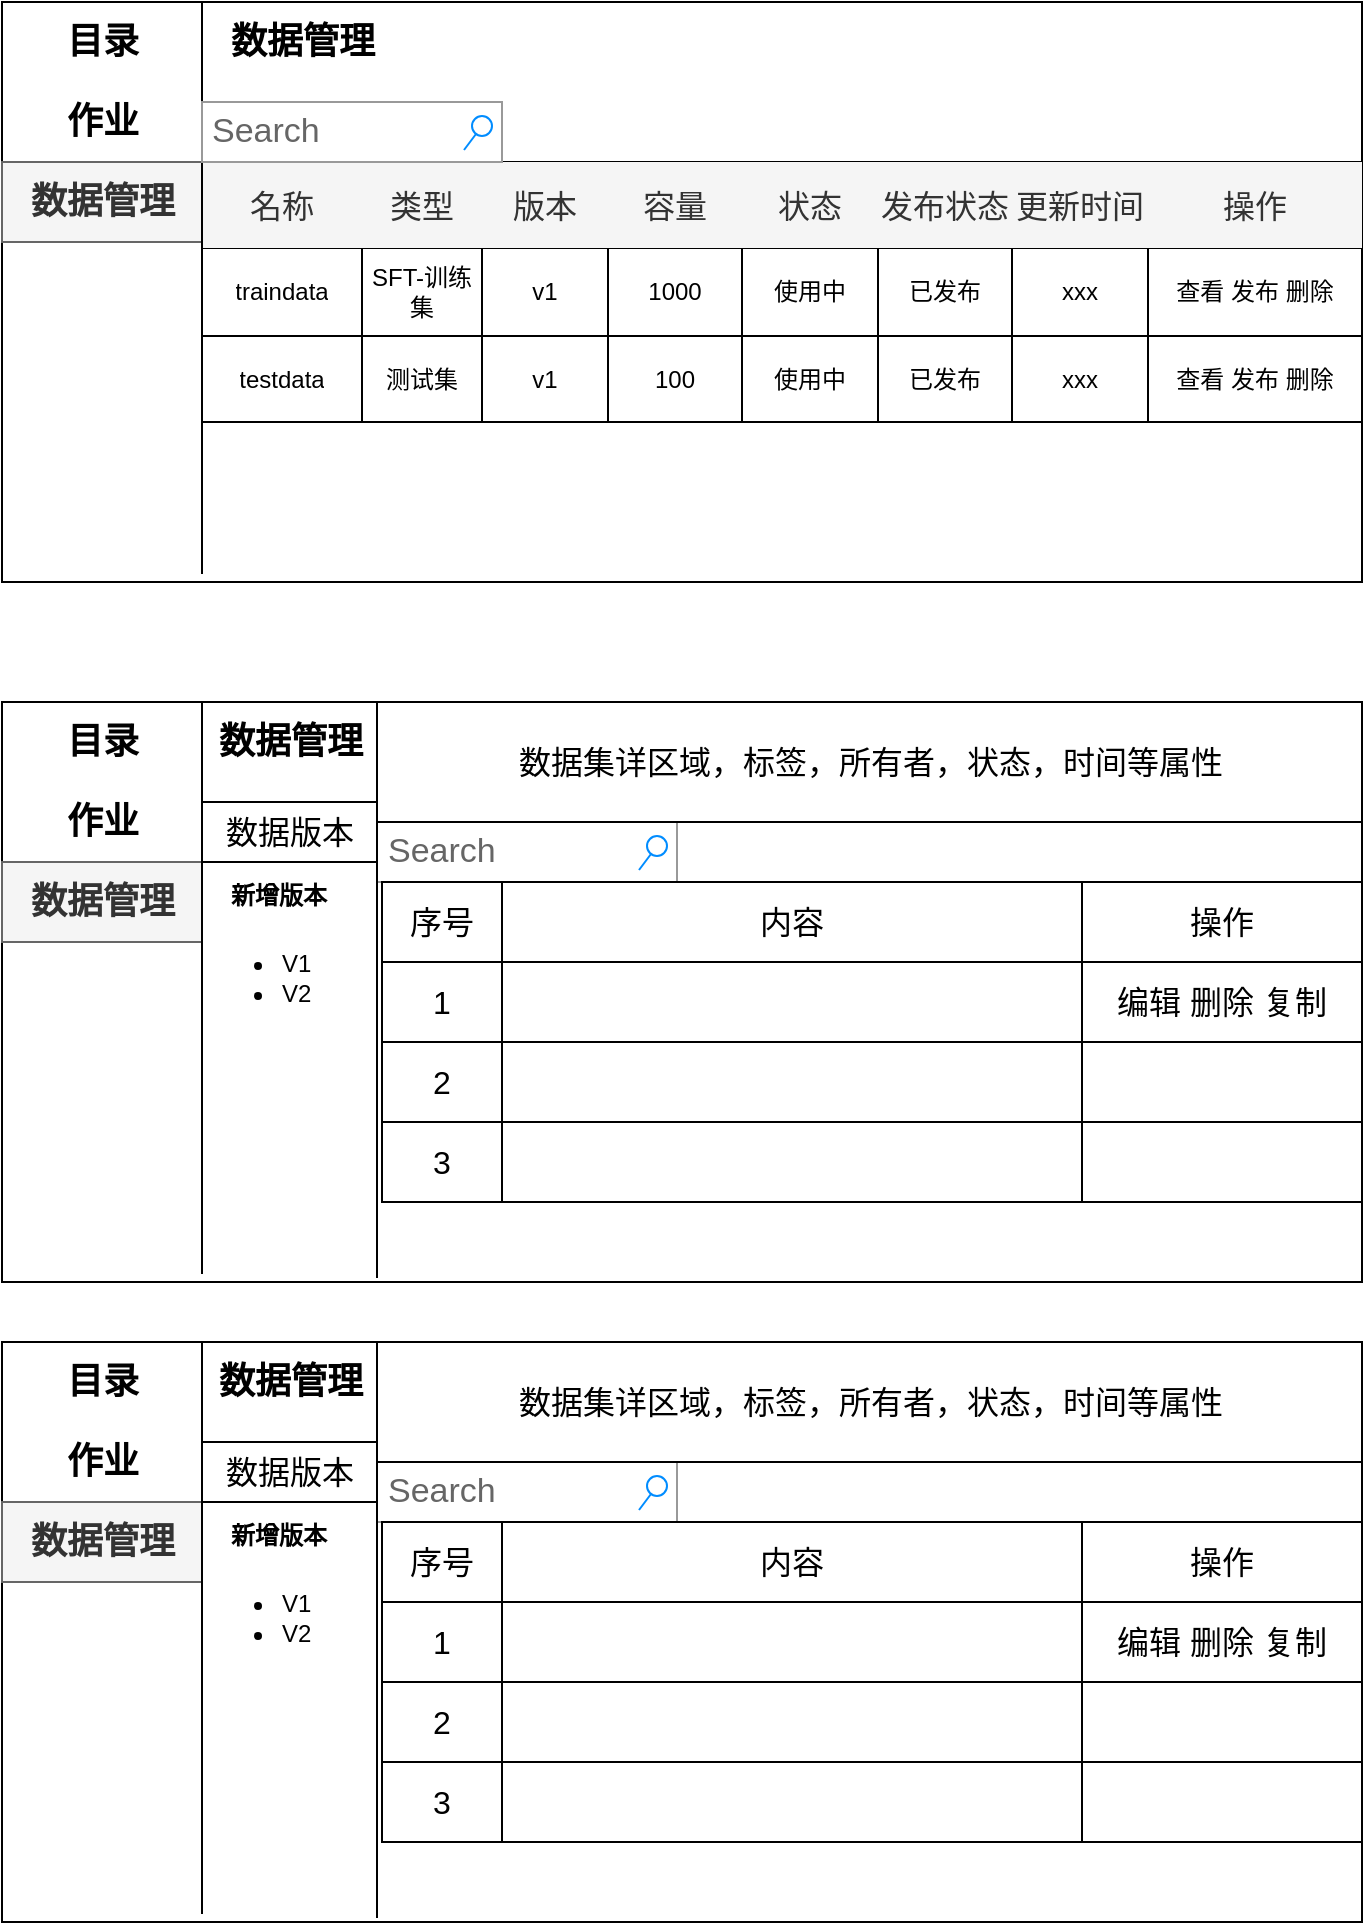 <mxfile version="27.0.3">
  <diagram name="第 1 页" id="DJ5Nq0a7YHzup-p4Gy-w">
    <mxGraphModel dx="1418" dy="760" grid="1" gridSize="10" guides="1" tooltips="1" connect="1" arrows="1" fold="1" page="1" pageScale="1" pageWidth="827" pageHeight="1169" math="0" shadow="0">
      <root>
        <mxCell id="0" />
        <mxCell id="1" parent="0" />
        <mxCell id="BzA5FCxmW6zp7bEwmdEX-1" value="" style="rounded=0;whiteSpace=wrap;html=1;" vertex="1" parent="1">
          <mxGeometry x="80" y="130" width="680" height="290" as="geometry" />
        </mxCell>
        <mxCell id="BzA5FCxmW6zp7bEwmdEX-7" value="目录" style="text;strokeColor=none;fillColor=none;html=1;fontSize=18;fontStyle=1;verticalAlign=middle;align=center;" vertex="1" parent="1">
          <mxGeometry x="80" y="130" width="100" height="40" as="geometry" />
        </mxCell>
        <mxCell id="BzA5FCxmW6zp7bEwmdEX-8" value="数据管理" style="text;strokeColor=#666666;fillColor=#f5f5f5;html=1;fontSize=18;fontStyle=1;verticalAlign=middle;align=center;fontColor=#333333;" vertex="1" parent="1">
          <mxGeometry x="80" y="210" width="100" height="40" as="geometry" />
        </mxCell>
        <mxCell id="BzA5FCxmW6zp7bEwmdEX-9" value="作业" style="text;strokeColor=none;fillColor=none;html=1;fontSize=18;fontStyle=1;verticalAlign=middle;align=center;" vertex="1" parent="1">
          <mxGeometry x="80" y="170" width="100" height="40" as="geometry" />
        </mxCell>
        <mxCell id="BzA5FCxmW6zp7bEwmdEX-13" value="" style="shape=table;startSize=0;container=1;collapsible=0;childLayout=tableLayout;fontSize=12;" vertex="1" parent="1">
          <mxGeometry x="180" y="210" width="580" height="130" as="geometry" />
        </mxCell>
        <mxCell id="BzA5FCxmW6zp7bEwmdEX-14" value="" style="shape=tableRow;horizontal=0;startSize=0;swimlaneHead=0;swimlaneBody=0;strokeColor=inherit;top=0;left=0;bottom=0;right=0;collapsible=0;dropTarget=0;fillColor=none;points=[[0,0.5],[1,0.5]];portConstraint=eastwest;fontSize=16;" vertex="1" parent="BzA5FCxmW6zp7bEwmdEX-13">
          <mxGeometry width="580" height="43" as="geometry" />
        </mxCell>
        <mxCell id="BzA5FCxmW6zp7bEwmdEX-15" value="名称" style="shape=partialRectangle;html=1;whiteSpace=wrap;connectable=0;strokeColor=#666666;overflow=hidden;fillColor=#f5f5f5;top=0;left=0;bottom=0;right=0;pointerEvents=1;fontSize=16;fontColor=#333333;" vertex="1" parent="BzA5FCxmW6zp7bEwmdEX-14">
          <mxGeometry width="80" height="43" as="geometry">
            <mxRectangle width="80" height="43" as="alternateBounds" />
          </mxGeometry>
        </mxCell>
        <mxCell id="BzA5FCxmW6zp7bEwmdEX-16" value="类型" style="shape=partialRectangle;html=1;whiteSpace=wrap;connectable=0;strokeColor=#666666;overflow=hidden;fillColor=#f5f5f5;top=0;left=0;bottom=0;right=0;pointerEvents=1;fontSize=16;fontColor=#333333;" vertex="1" parent="BzA5FCxmW6zp7bEwmdEX-14">
          <mxGeometry x="80" width="60" height="43" as="geometry">
            <mxRectangle width="60" height="43" as="alternateBounds" />
          </mxGeometry>
        </mxCell>
        <mxCell id="BzA5FCxmW6zp7bEwmdEX-17" value="版本" style="shape=partialRectangle;html=1;whiteSpace=wrap;connectable=0;strokeColor=#666666;overflow=hidden;fillColor=#f5f5f5;top=0;left=0;bottom=0;right=0;pointerEvents=1;fontSize=16;fontColor=#333333;" vertex="1" parent="BzA5FCxmW6zp7bEwmdEX-14">
          <mxGeometry x="140" width="63" height="43" as="geometry">
            <mxRectangle width="63" height="43" as="alternateBounds" />
          </mxGeometry>
        </mxCell>
        <mxCell id="BzA5FCxmW6zp7bEwmdEX-40" value="容量" style="shape=partialRectangle;html=1;whiteSpace=wrap;connectable=0;strokeColor=#666666;overflow=hidden;fillColor=#f5f5f5;top=0;left=0;bottom=0;right=0;pointerEvents=1;fontSize=16;fontColor=#333333;" vertex="1" parent="BzA5FCxmW6zp7bEwmdEX-14">
          <mxGeometry x="203" width="67" height="43" as="geometry">
            <mxRectangle width="67" height="43" as="alternateBounds" />
          </mxGeometry>
        </mxCell>
        <mxCell id="BzA5FCxmW6zp7bEwmdEX-37" value="状态" style="shape=partialRectangle;html=1;whiteSpace=wrap;connectable=0;overflow=hidden;top=0;left=0;bottom=0;right=0;pointerEvents=1;fontSize=16;fillColor=#f5f5f5;fontColor=#333333;strokeColor=#666666;" vertex="1" parent="BzA5FCxmW6zp7bEwmdEX-14">
          <mxGeometry x="270" width="68" height="43" as="geometry">
            <mxRectangle width="68" height="43" as="alternateBounds" />
          </mxGeometry>
        </mxCell>
        <mxCell id="BzA5FCxmW6zp7bEwmdEX-34" value="发布状态" style="shape=partialRectangle;html=1;whiteSpace=wrap;connectable=0;strokeColor=#666666;overflow=hidden;fillColor=#f5f5f5;top=0;left=0;bottom=0;right=0;pointerEvents=1;fontSize=16;fontColor=#333333;" vertex="1" parent="BzA5FCxmW6zp7bEwmdEX-14">
          <mxGeometry x="338" width="67" height="43" as="geometry">
            <mxRectangle width="67" height="43" as="alternateBounds" />
          </mxGeometry>
        </mxCell>
        <mxCell id="BzA5FCxmW6zp7bEwmdEX-31" value="更新时间" style="shape=partialRectangle;html=1;whiteSpace=wrap;connectable=0;strokeColor=#666666;overflow=hidden;fillColor=#f5f5f5;top=0;left=0;bottom=0;right=0;pointerEvents=1;fontSize=16;fontColor=#333333;" vertex="1" parent="BzA5FCxmW6zp7bEwmdEX-14">
          <mxGeometry x="405" width="68" height="43" as="geometry">
            <mxRectangle width="68" height="43" as="alternateBounds" />
          </mxGeometry>
        </mxCell>
        <mxCell id="BzA5FCxmW6zp7bEwmdEX-28" value="操作" style="shape=partialRectangle;html=1;whiteSpace=wrap;connectable=0;strokeColor=#666666;overflow=hidden;fillColor=#f5f5f5;top=0;left=0;bottom=0;right=0;pointerEvents=1;fontSize=16;fontColor=#333333;" vertex="1" parent="BzA5FCxmW6zp7bEwmdEX-14">
          <mxGeometry x="473" width="107" height="43" as="geometry">
            <mxRectangle width="107" height="43" as="alternateBounds" />
          </mxGeometry>
        </mxCell>
        <mxCell id="BzA5FCxmW6zp7bEwmdEX-18" value="" style="shape=tableRow;horizontal=0;startSize=0;swimlaneHead=0;swimlaneBody=0;strokeColor=inherit;top=0;left=0;bottom=0;right=0;collapsible=0;dropTarget=0;fillColor=none;points=[[0,0.5],[1,0.5]];portConstraint=eastwest;fontSize=16;" vertex="1" parent="BzA5FCxmW6zp7bEwmdEX-13">
          <mxGeometry y="43" width="580" height="44" as="geometry" />
        </mxCell>
        <mxCell id="BzA5FCxmW6zp7bEwmdEX-19" value="traindata" style="shape=partialRectangle;html=1;whiteSpace=wrap;connectable=0;strokeColor=inherit;overflow=hidden;fillColor=none;top=0;left=0;bottom=0;right=0;pointerEvents=1;fontSize=12;" vertex="1" parent="BzA5FCxmW6zp7bEwmdEX-18">
          <mxGeometry width="80" height="44" as="geometry">
            <mxRectangle width="80" height="44" as="alternateBounds" />
          </mxGeometry>
        </mxCell>
        <mxCell id="BzA5FCxmW6zp7bEwmdEX-20" value="SFT-训练集" style="shape=partialRectangle;html=1;whiteSpace=wrap;connectable=0;strokeColor=inherit;overflow=hidden;fillColor=none;top=0;left=0;bottom=0;right=0;pointerEvents=1;fontSize=12;" vertex="1" parent="BzA5FCxmW6zp7bEwmdEX-18">
          <mxGeometry x="80" width="60" height="44" as="geometry">
            <mxRectangle width="60" height="44" as="alternateBounds" />
          </mxGeometry>
        </mxCell>
        <mxCell id="BzA5FCxmW6zp7bEwmdEX-21" value="v1" style="shape=partialRectangle;html=1;whiteSpace=wrap;connectable=0;strokeColor=inherit;overflow=hidden;fillColor=none;top=0;left=0;bottom=0;right=0;pointerEvents=1;fontSize=12;" vertex="1" parent="BzA5FCxmW6zp7bEwmdEX-18">
          <mxGeometry x="140" width="63" height="44" as="geometry">
            <mxRectangle width="63" height="44" as="alternateBounds" />
          </mxGeometry>
        </mxCell>
        <mxCell id="BzA5FCxmW6zp7bEwmdEX-41" value="1000" style="shape=partialRectangle;html=1;whiteSpace=wrap;connectable=0;strokeColor=inherit;overflow=hidden;fillColor=none;top=0;left=0;bottom=0;right=0;pointerEvents=1;fontSize=12;" vertex="1" parent="BzA5FCxmW6zp7bEwmdEX-18">
          <mxGeometry x="203" width="67" height="44" as="geometry">
            <mxRectangle width="67" height="44" as="alternateBounds" />
          </mxGeometry>
        </mxCell>
        <mxCell id="BzA5FCxmW6zp7bEwmdEX-38" value="使用中" style="shape=partialRectangle;html=1;whiteSpace=wrap;connectable=0;strokeColor=inherit;overflow=hidden;fillColor=none;top=0;left=0;bottom=0;right=0;pointerEvents=1;fontSize=12;" vertex="1" parent="BzA5FCxmW6zp7bEwmdEX-18">
          <mxGeometry x="270" width="68" height="44" as="geometry">
            <mxRectangle width="68" height="44" as="alternateBounds" />
          </mxGeometry>
        </mxCell>
        <mxCell id="BzA5FCxmW6zp7bEwmdEX-35" value="已发布" style="shape=partialRectangle;html=1;whiteSpace=wrap;connectable=0;strokeColor=inherit;overflow=hidden;fillColor=none;top=0;left=0;bottom=0;right=0;pointerEvents=1;fontSize=12;" vertex="1" parent="BzA5FCxmW6zp7bEwmdEX-18">
          <mxGeometry x="338" width="67" height="44" as="geometry">
            <mxRectangle width="67" height="44" as="alternateBounds" />
          </mxGeometry>
        </mxCell>
        <mxCell id="BzA5FCxmW6zp7bEwmdEX-32" value="xxx" style="shape=partialRectangle;html=1;whiteSpace=wrap;connectable=0;strokeColor=inherit;overflow=hidden;fillColor=none;top=0;left=0;bottom=0;right=0;pointerEvents=1;fontSize=12;" vertex="1" parent="BzA5FCxmW6zp7bEwmdEX-18">
          <mxGeometry x="405" width="68" height="44" as="geometry">
            <mxRectangle width="68" height="44" as="alternateBounds" />
          </mxGeometry>
        </mxCell>
        <mxCell id="BzA5FCxmW6zp7bEwmdEX-29" value="查看 发布 删除" style="shape=partialRectangle;html=1;whiteSpace=wrap;connectable=0;strokeColor=inherit;overflow=hidden;fillColor=none;top=0;left=0;bottom=0;right=0;pointerEvents=1;fontSize=12;" vertex="1" parent="BzA5FCxmW6zp7bEwmdEX-18">
          <mxGeometry x="473" width="107" height="44" as="geometry">
            <mxRectangle width="107" height="44" as="alternateBounds" />
          </mxGeometry>
        </mxCell>
        <mxCell id="BzA5FCxmW6zp7bEwmdEX-22" value="" style="shape=tableRow;horizontal=0;startSize=0;swimlaneHead=0;swimlaneBody=0;strokeColor=inherit;top=0;left=0;bottom=0;right=0;collapsible=0;dropTarget=0;fillColor=none;points=[[0,0.5],[1,0.5]];portConstraint=eastwest;fontSize=16;" vertex="1" parent="BzA5FCxmW6zp7bEwmdEX-13">
          <mxGeometry y="87" width="580" height="43" as="geometry" />
        </mxCell>
        <mxCell id="BzA5FCxmW6zp7bEwmdEX-23" value="testdata" style="shape=partialRectangle;html=1;whiteSpace=wrap;connectable=0;strokeColor=inherit;overflow=hidden;fillColor=none;top=0;left=0;bottom=0;right=0;pointerEvents=1;fontSize=12;" vertex="1" parent="BzA5FCxmW6zp7bEwmdEX-22">
          <mxGeometry width="80" height="43" as="geometry">
            <mxRectangle width="80" height="43" as="alternateBounds" />
          </mxGeometry>
        </mxCell>
        <mxCell id="BzA5FCxmW6zp7bEwmdEX-24" value="测试集" style="shape=partialRectangle;html=1;whiteSpace=wrap;connectable=0;strokeColor=inherit;overflow=hidden;fillColor=none;top=0;left=0;bottom=0;right=0;pointerEvents=1;fontSize=12;" vertex="1" parent="BzA5FCxmW6zp7bEwmdEX-22">
          <mxGeometry x="80" width="60" height="43" as="geometry">
            <mxRectangle width="60" height="43" as="alternateBounds" />
          </mxGeometry>
        </mxCell>
        <mxCell id="BzA5FCxmW6zp7bEwmdEX-25" value="v1" style="shape=partialRectangle;html=1;whiteSpace=wrap;connectable=0;strokeColor=inherit;overflow=hidden;fillColor=none;top=0;left=0;bottom=0;right=0;pointerEvents=1;fontSize=12;" vertex="1" parent="BzA5FCxmW6zp7bEwmdEX-22">
          <mxGeometry x="140" width="63" height="43" as="geometry">
            <mxRectangle width="63" height="43" as="alternateBounds" />
          </mxGeometry>
        </mxCell>
        <mxCell id="BzA5FCxmW6zp7bEwmdEX-42" value="100" style="shape=partialRectangle;html=1;whiteSpace=wrap;connectable=0;strokeColor=inherit;overflow=hidden;fillColor=none;top=0;left=0;bottom=0;right=0;pointerEvents=1;fontSize=12;" vertex="1" parent="BzA5FCxmW6zp7bEwmdEX-22">
          <mxGeometry x="203" width="67" height="43" as="geometry">
            <mxRectangle width="67" height="43" as="alternateBounds" />
          </mxGeometry>
        </mxCell>
        <mxCell id="BzA5FCxmW6zp7bEwmdEX-39" value="使用中" style="shape=partialRectangle;html=1;whiteSpace=wrap;connectable=0;strokeColor=inherit;overflow=hidden;fillColor=none;top=0;left=0;bottom=0;right=0;pointerEvents=1;fontSize=12;" vertex="1" parent="BzA5FCxmW6zp7bEwmdEX-22">
          <mxGeometry x="270" width="68" height="43" as="geometry">
            <mxRectangle width="68" height="43" as="alternateBounds" />
          </mxGeometry>
        </mxCell>
        <mxCell id="BzA5FCxmW6zp7bEwmdEX-36" value="已发布" style="shape=partialRectangle;html=1;whiteSpace=wrap;connectable=0;strokeColor=inherit;overflow=hidden;fillColor=none;top=0;left=0;bottom=0;right=0;pointerEvents=1;fontSize=12;" vertex="1" parent="BzA5FCxmW6zp7bEwmdEX-22">
          <mxGeometry x="338" width="67" height="43" as="geometry">
            <mxRectangle width="67" height="43" as="alternateBounds" />
          </mxGeometry>
        </mxCell>
        <mxCell id="BzA5FCxmW6zp7bEwmdEX-33" value="xxx" style="shape=partialRectangle;html=1;whiteSpace=wrap;connectable=0;strokeColor=inherit;overflow=hidden;fillColor=none;top=0;left=0;bottom=0;right=0;pointerEvents=1;fontSize=12;" vertex="1" parent="BzA5FCxmW6zp7bEwmdEX-22">
          <mxGeometry x="405" width="68" height="43" as="geometry">
            <mxRectangle width="68" height="43" as="alternateBounds" />
          </mxGeometry>
        </mxCell>
        <mxCell id="BzA5FCxmW6zp7bEwmdEX-30" value="查看 发布 删除" style="shape=partialRectangle;html=1;whiteSpace=wrap;connectable=0;strokeColor=inherit;overflow=hidden;fillColor=none;top=0;left=0;bottom=0;right=0;pointerEvents=1;fontSize=12;" vertex="1" parent="BzA5FCxmW6zp7bEwmdEX-22">
          <mxGeometry x="473" width="107" height="43" as="geometry">
            <mxRectangle width="107" height="43" as="alternateBounds" />
          </mxGeometry>
        </mxCell>
        <mxCell id="BzA5FCxmW6zp7bEwmdEX-26" value="" style="endArrow=none;html=1;rounded=0;entryX=1;entryY=0;entryDx=0;entryDy=0;" edge="1" parent="1" target="BzA5FCxmW6zp7bEwmdEX-7">
          <mxGeometry width="50" height="50" relative="1" as="geometry">
            <mxPoint x="180" y="416" as="sourcePoint" />
            <mxPoint x="180" y="140" as="targetPoint" />
          </mxGeometry>
        </mxCell>
        <mxCell id="BzA5FCxmW6zp7bEwmdEX-27" value="数据管理" style="text;strokeColor=none;fillColor=none;html=1;fontSize=18;fontStyle=1;verticalAlign=middle;align=center;" vertex="1" parent="1">
          <mxGeometry x="180" y="130" width="100" height="40" as="geometry" />
        </mxCell>
        <mxCell id="BzA5FCxmW6zp7bEwmdEX-43" value="Search" style="strokeWidth=1;shadow=0;dashed=0;align=center;html=1;shape=mxgraph.mockup.forms.searchBox;strokeColor=#999999;mainText=;strokeColor2=#008cff;fontColor=#666666;fontSize=17;align=left;spacingLeft=3;whiteSpace=wrap;" vertex="1" parent="1">
          <mxGeometry x="180" y="180" width="150" height="30" as="geometry" />
        </mxCell>
        <mxCell id="BzA5FCxmW6zp7bEwmdEX-44" value="" style="rounded=0;whiteSpace=wrap;html=1;" vertex="1" parent="1">
          <mxGeometry x="80" y="480" width="680" height="290" as="geometry" />
        </mxCell>
        <mxCell id="BzA5FCxmW6zp7bEwmdEX-45" value="目录" style="text;strokeColor=none;fillColor=none;html=1;fontSize=18;fontStyle=1;verticalAlign=middle;align=center;" vertex="1" parent="1">
          <mxGeometry x="80" y="480" width="100" height="40" as="geometry" />
        </mxCell>
        <mxCell id="BzA5FCxmW6zp7bEwmdEX-46" value="数据管理" style="text;strokeColor=#666666;fillColor=#f5f5f5;html=1;fontSize=18;fontStyle=1;verticalAlign=middle;align=center;fontColor=#333333;" vertex="1" parent="1">
          <mxGeometry x="80" y="560" width="100" height="40" as="geometry" />
        </mxCell>
        <mxCell id="BzA5FCxmW6zp7bEwmdEX-47" value="作业" style="text;strokeColor=none;fillColor=none;html=1;fontSize=18;fontStyle=1;verticalAlign=middle;align=center;" vertex="1" parent="1">
          <mxGeometry x="80" y="520" width="100" height="40" as="geometry" />
        </mxCell>
        <mxCell id="BzA5FCxmW6zp7bEwmdEX-76" value="" style="endArrow=none;html=1;rounded=0;entryX=1;entryY=0;entryDx=0;entryDy=0;" edge="1" parent="1" target="BzA5FCxmW6zp7bEwmdEX-45">
          <mxGeometry width="50" height="50" relative="1" as="geometry">
            <mxPoint x="180" y="766" as="sourcePoint" />
            <mxPoint x="180" y="490" as="targetPoint" />
          </mxGeometry>
        </mxCell>
        <mxCell id="BzA5FCxmW6zp7bEwmdEX-77" value="数据管理" style="text;strokeColor=none;fillColor=none;html=1;fontSize=18;fontStyle=1;verticalAlign=middle;align=center;" vertex="1" parent="1">
          <mxGeometry x="173.75" y="480" width="100" height="40" as="geometry" />
        </mxCell>
        <mxCell id="BzA5FCxmW6zp7bEwmdEX-78" value="Search" style="strokeWidth=1;shadow=0;dashed=0;align=center;html=1;shape=mxgraph.mockup.forms.searchBox;strokeColor=#999999;mainText=;strokeColor2=#008cff;fontColor=#666666;fontSize=17;align=left;spacingLeft=3;whiteSpace=wrap;" vertex="1" parent="1">
          <mxGeometry x="267.5" y="540" width="150" height="30" as="geometry" />
        </mxCell>
        <mxCell id="BzA5FCxmW6zp7bEwmdEX-79" value="" style="endArrow=none;html=1;rounded=0;entryX=1;entryY=0;entryDx=0;entryDy=0;" edge="1" parent="1">
          <mxGeometry width="50" height="50" relative="1" as="geometry">
            <mxPoint x="267.5" y="768" as="sourcePoint" />
            <mxPoint x="267.5" y="482" as="targetPoint" />
          </mxGeometry>
        </mxCell>
        <mxCell id="BzA5FCxmW6zp7bEwmdEX-80" value="数据版本" style="rounded=0;whiteSpace=wrap;html=1;fontSize=16;" vertex="1" parent="1">
          <mxGeometry x="180" y="530" width="87.5" height="30" as="geometry" />
        </mxCell>
        <mxCell id="BzA5FCxmW6zp7bEwmdEX-81" value="&lt;ul&gt;&lt;li&gt;V1&lt;/li&gt;&lt;li&gt;V2&lt;/li&gt;&lt;/ul&gt;" style="text;strokeColor=none;fillColor=none;html=1;whiteSpace=wrap;verticalAlign=middle;overflow=hidden;" vertex="1" parent="1">
          <mxGeometry x="177.5" y="585" width="90" height="65" as="geometry" />
        </mxCell>
        <mxCell id="BzA5FCxmW6zp7bEwmdEX-82" value="数据集详区域，标签，所有者，状态，时间等属性" style="rounded=0;whiteSpace=wrap;html=1;fontSize=16;" vertex="1" parent="1">
          <mxGeometry x="267.5" y="480" width="492.5" height="60" as="geometry" />
        </mxCell>
        <mxCell id="BzA5FCxmW6zp7bEwmdEX-83" value="" style="shape=table;startSize=0;container=1;collapsible=0;childLayout=tableLayout;fontSize=16;" vertex="1" parent="1">
          <mxGeometry x="270" y="570" width="490" height="160" as="geometry" />
        </mxCell>
        <mxCell id="BzA5FCxmW6zp7bEwmdEX-84" value="" style="shape=tableRow;horizontal=0;startSize=0;swimlaneHead=0;swimlaneBody=0;strokeColor=inherit;top=0;left=0;bottom=0;right=0;collapsible=0;dropTarget=0;fillColor=none;points=[[0,0.5],[1,0.5]];portConstraint=eastwest;fontSize=16;" vertex="1" parent="BzA5FCxmW6zp7bEwmdEX-83">
          <mxGeometry width="490" height="40" as="geometry" />
        </mxCell>
        <mxCell id="BzA5FCxmW6zp7bEwmdEX-85" value="序号" style="shape=partialRectangle;html=1;whiteSpace=wrap;connectable=0;strokeColor=inherit;overflow=hidden;fillColor=none;top=0;left=0;bottom=0;right=0;pointerEvents=1;fontSize=16;" vertex="1" parent="BzA5FCxmW6zp7bEwmdEX-84">
          <mxGeometry width="60" height="40" as="geometry">
            <mxRectangle width="60" height="40" as="alternateBounds" />
          </mxGeometry>
        </mxCell>
        <mxCell id="BzA5FCxmW6zp7bEwmdEX-86" value="内容" style="shape=partialRectangle;html=1;whiteSpace=wrap;connectable=0;strokeColor=inherit;overflow=hidden;fillColor=none;top=0;left=0;bottom=0;right=0;pointerEvents=1;fontSize=16;" vertex="1" parent="BzA5FCxmW6zp7bEwmdEX-84">
          <mxGeometry x="60" width="290" height="40" as="geometry">
            <mxRectangle width="290" height="40" as="alternateBounds" />
          </mxGeometry>
        </mxCell>
        <mxCell id="BzA5FCxmW6zp7bEwmdEX-96" value="操作" style="shape=partialRectangle;html=1;whiteSpace=wrap;connectable=0;strokeColor=inherit;overflow=hidden;fillColor=none;top=0;left=0;bottom=0;right=0;pointerEvents=1;fontSize=16;" vertex="1" parent="BzA5FCxmW6zp7bEwmdEX-84">
          <mxGeometry x="350" width="140" height="40" as="geometry">
            <mxRectangle width="140" height="40" as="alternateBounds" />
          </mxGeometry>
        </mxCell>
        <mxCell id="BzA5FCxmW6zp7bEwmdEX-88" value="" style="shape=tableRow;horizontal=0;startSize=0;swimlaneHead=0;swimlaneBody=0;strokeColor=inherit;top=0;left=0;bottom=0;right=0;collapsible=0;dropTarget=0;fillColor=none;points=[[0,0.5],[1,0.5]];portConstraint=eastwest;fontSize=16;" vertex="1" parent="BzA5FCxmW6zp7bEwmdEX-83">
          <mxGeometry y="40" width="490" height="40" as="geometry" />
        </mxCell>
        <mxCell id="BzA5FCxmW6zp7bEwmdEX-89" value="1" style="shape=partialRectangle;html=1;whiteSpace=wrap;connectable=0;strokeColor=inherit;overflow=hidden;fillColor=none;top=0;left=0;bottom=0;right=0;pointerEvents=1;fontSize=16;" vertex="1" parent="BzA5FCxmW6zp7bEwmdEX-88">
          <mxGeometry width="60" height="40" as="geometry">
            <mxRectangle width="60" height="40" as="alternateBounds" />
          </mxGeometry>
        </mxCell>
        <mxCell id="BzA5FCxmW6zp7bEwmdEX-90" value="" style="shape=partialRectangle;html=1;whiteSpace=wrap;connectable=0;strokeColor=inherit;overflow=hidden;fillColor=none;top=0;left=0;bottom=0;right=0;pointerEvents=1;fontSize=16;" vertex="1" parent="BzA5FCxmW6zp7bEwmdEX-88">
          <mxGeometry x="60" width="290" height="40" as="geometry">
            <mxRectangle width="290" height="40" as="alternateBounds" />
          </mxGeometry>
        </mxCell>
        <mxCell id="BzA5FCxmW6zp7bEwmdEX-97" value="编辑 删除 复制" style="shape=partialRectangle;html=1;whiteSpace=wrap;connectable=0;strokeColor=inherit;overflow=hidden;fillColor=none;top=0;left=0;bottom=0;right=0;pointerEvents=1;fontSize=16;" vertex="1" parent="BzA5FCxmW6zp7bEwmdEX-88">
          <mxGeometry x="350" width="140" height="40" as="geometry">
            <mxRectangle width="140" height="40" as="alternateBounds" />
          </mxGeometry>
        </mxCell>
        <mxCell id="BzA5FCxmW6zp7bEwmdEX-92" value="" style="shape=tableRow;horizontal=0;startSize=0;swimlaneHead=0;swimlaneBody=0;strokeColor=inherit;top=0;left=0;bottom=0;right=0;collapsible=0;dropTarget=0;fillColor=none;points=[[0,0.5],[1,0.5]];portConstraint=eastwest;fontSize=16;" vertex="1" parent="BzA5FCxmW6zp7bEwmdEX-83">
          <mxGeometry y="80" width="490" height="40" as="geometry" />
        </mxCell>
        <mxCell id="BzA5FCxmW6zp7bEwmdEX-93" value="2" style="shape=partialRectangle;html=1;whiteSpace=wrap;connectable=0;strokeColor=inherit;overflow=hidden;fillColor=none;top=0;left=0;bottom=0;right=0;pointerEvents=1;fontSize=16;" vertex="1" parent="BzA5FCxmW6zp7bEwmdEX-92">
          <mxGeometry width="60" height="40" as="geometry">
            <mxRectangle width="60" height="40" as="alternateBounds" />
          </mxGeometry>
        </mxCell>
        <mxCell id="BzA5FCxmW6zp7bEwmdEX-94" value="" style="shape=partialRectangle;html=1;whiteSpace=wrap;connectable=0;strokeColor=inherit;overflow=hidden;fillColor=none;top=0;left=0;bottom=0;right=0;pointerEvents=1;fontSize=16;" vertex="1" parent="BzA5FCxmW6zp7bEwmdEX-92">
          <mxGeometry x="60" width="290" height="40" as="geometry">
            <mxRectangle width="290" height="40" as="alternateBounds" />
          </mxGeometry>
        </mxCell>
        <mxCell id="BzA5FCxmW6zp7bEwmdEX-98" style="shape=partialRectangle;html=1;whiteSpace=wrap;connectable=0;strokeColor=inherit;overflow=hidden;fillColor=none;top=0;left=0;bottom=0;right=0;pointerEvents=1;fontSize=16;" vertex="1" parent="BzA5FCxmW6zp7bEwmdEX-92">
          <mxGeometry x="350" width="140" height="40" as="geometry">
            <mxRectangle width="140" height="40" as="alternateBounds" />
          </mxGeometry>
        </mxCell>
        <mxCell id="BzA5FCxmW6zp7bEwmdEX-99" style="shape=tableRow;horizontal=0;startSize=0;swimlaneHead=0;swimlaneBody=0;strokeColor=inherit;top=0;left=0;bottom=0;right=0;collapsible=0;dropTarget=0;fillColor=none;points=[[0,0.5],[1,0.5]];portConstraint=eastwest;fontSize=16;" vertex="1" parent="BzA5FCxmW6zp7bEwmdEX-83">
          <mxGeometry y="120" width="490" height="40" as="geometry" />
        </mxCell>
        <mxCell id="BzA5FCxmW6zp7bEwmdEX-100" value="3" style="shape=partialRectangle;html=1;whiteSpace=wrap;connectable=0;strokeColor=inherit;overflow=hidden;fillColor=none;top=0;left=0;bottom=0;right=0;pointerEvents=1;fontSize=16;" vertex="1" parent="BzA5FCxmW6zp7bEwmdEX-99">
          <mxGeometry width="60" height="40" as="geometry">
            <mxRectangle width="60" height="40" as="alternateBounds" />
          </mxGeometry>
        </mxCell>
        <mxCell id="BzA5FCxmW6zp7bEwmdEX-101" style="shape=partialRectangle;html=1;whiteSpace=wrap;connectable=0;strokeColor=inherit;overflow=hidden;fillColor=none;top=0;left=0;bottom=0;right=0;pointerEvents=1;fontSize=16;" vertex="1" parent="BzA5FCxmW6zp7bEwmdEX-99">
          <mxGeometry x="60" width="290" height="40" as="geometry">
            <mxRectangle width="290" height="40" as="alternateBounds" />
          </mxGeometry>
        </mxCell>
        <mxCell id="BzA5FCxmW6zp7bEwmdEX-102" style="shape=partialRectangle;html=1;whiteSpace=wrap;connectable=0;strokeColor=inherit;overflow=hidden;fillColor=none;top=0;left=0;bottom=0;right=0;pointerEvents=1;fontSize=16;" vertex="1" parent="BzA5FCxmW6zp7bEwmdEX-99">
          <mxGeometry x="350" width="140" height="40" as="geometry">
            <mxRectangle width="140" height="40" as="alternateBounds" />
          </mxGeometry>
        </mxCell>
        <mxCell id="BzA5FCxmW6zp7bEwmdEX-104" value="&lt;font style=&quot;font-size: 12px;&quot;&gt;新增版本&lt;/font&gt;" style="text;strokeColor=none;fillColor=none;html=1;fontSize=24;fontStyle=1;verticalAlign=middle;align=center;" vertex="1" parent="1">
          <mxGeometry x="180" y="560" width="76" height="25" as="geometry" />
        </mxCell>
        <mxCell id="BzA5FCxmW6zp7bEwmdEX-105" value="" style="rounded=0;whiteSpace=wrap;html=1;" vertex="1" parent="1">
          <mxGeometry x="80" y="800" width="680" height="290" as="geometry" />
        </mxCell>
        <mxCell id="BzA5FCxmW6zp7bEwmdEX-106" value="目录" style="text;strokeColor=none;fillColor=none;html=1;fontSize=18;fontStyle=1;verticalAlign=middle;align=center;" vertex="1" parent="1">
          <mxGeometry x="80" y="800" width="100" height="40" as="geometry" />
        </mxCell>
        <mxCell id="BzA5FCxmW6zp7bEwmdEX-107" value="数据管理" style="text;strokeColor=#666666;fillColor=#f5f5f5;html=1;fontSize=18;fontStyle=1;verticalAlign=middle;align=center;fontColor=#333333;" vertex="1" parent="1">
          <mxGeometry x="80" y="880" width="100" height="40" as="geometry" />
        </mxCell>
        <mxCell id="BzA5FCxmW6zp7bEwmdEX-108" value="作业" style="text;strokeColor=none;fillColor=none;html=1;fontSize=18;fontStyle=1;verticalAlign=middle;align=center;" vertex="1" parent="1">
          <mxGeometry x="80" y="840" width="100" height="40" as="geometry" />
        </mxCell>
        <mxCell id="BzA5FCxmW6zp7bEwmdEX-109" value="" style="endArrow=none;html=1;rounded=0;entryX=1;entryY=0;entryDx=0;entryDy=0;" edge="1" parent="1" target="BzA5FCxmW6zp7bEwmdEX-106">
          <mxGeometry width="50" height="50" relative="1" as="geometry">
            <mxPoint x="180" y="1086" as="sourcePoint" />
            <mxPoint x="180" y="810" as="targetPoint" />
          </mxGeometry>
        </mxCell>
        <mxCell id="BzA5FCxmW6zp7bEwmdEX-110" value="数据管理" style="text;strokeColor=none;fillColor=none;html=1;fontSize=18;fontStyle=1;verticalAlign=middle;align=center;" vertex="1" parent="1">
          <mxGeometry x="173.75" y="800" width="100" height="40" as="geometry" />
        </mxCell>
        <mxCell id="BzA5FCxmW6zp7bEwmdEX-111" value="Search" style="strokeWidth=1;shadow=0;dashed=0;align=center;html=1;shape=mxgraph.mockup.forms.searchBox;strokeColor=#999999;mainText=;strokeColor2=#008cff;fontColor=#666666;fontSize=17;align=left;spacingLeft=3;whiteSpace=wrap;" vertex="1" parent="1">
          <mxGeometry x="267.5" y="860" width="150" height="30" as="geometry" />
        </mxCell>
        <mxCell id="BzA5FCxmW6zp7bEwmdEX-112" value="" style="endArrow=none;html=1;rounded=0;entryX=1;entryY=0;entryDx=0;entryDy=0;" edge="1" parent="1">
          <mxGeometry width="50" height="50" relative="1" as="geometry">
            <mxPoint x="267.5" y="1088" as="sourcePoint" />
            <mxPoint x="267.5" y="802" as="targetPoint" />
          </mxGeometry>
        </mxCell>
        <mxCell id="BzA5FCxmW6zp7bEwmdEX-113" value="数据版本" style="rounded=0;whiteSpace=wrap;html=1;fontSize=16;" vertex="1" parent="1">
          <mxGeometry x="180" y="850" width="87.5" height="30" as="geometry" />
        </mxCell>
        <mxCell id="BzA5FCxmW6zp7bEwmdEX-114" value="&lt;ul&gt;&lt;li&gt;V1&lt;/li&gt;&lt;li&gt;V2&lt;/li&gt;&lt;/ul&gt;" style="text;strokeColor=none;fillColor=none;html=1;whiteSpace=wrap;verticalAlign=middle;overflow=hidden;" vertex="1" parent="1">
          <mxGeometry x="177.5" y="905" width="90" height="65" as="geometry" />
        </mxCell>
        <mxCell id="BzA5FCxmW6zp7bEwmdEX-115" value="数据集详区域，标签，所有者，状态，时间等属性" style="rounded=0;whiteSpace=wrap;html=1;fontSize=16;" vertex="1" parent="1">
          <mxGeometry x="267.5" y="800" width="492.5" height="60" as="geometry" />
        </mxCell>
        <mxCell id="BzA5FCxmW6zp7bEwmdEX-116" value="" style="shape=table;startSize=0;container=1;collapsible=0;childLayout=tableLayout;fontSize=16;" vertex="1" parent="1">
          <mxGeometry x="270" y="890" width="490" height="160" as="geometry" />
        </mxCell>
        <mxCell id="BzA5FCxmW6zp7bEwmdEX-117" value="" style="shape=tableRow;horizontal=0;startSize=0;swimlaneHead=0;swimlaneBody=0;strokeColor=inherit;top=0;left=0;bottom=0;right=0;collapsible=0;dropTarget=0;fillColor=none;points=[[0,0.5],[1,0.5]];portConstraint=eastwest;fontSize=16;" vertex="1" parent="BzA5FCxmW6zp7bEwmdEX-116">
          <mxGeometry width="490" height="40" as="geometry" />
        </mxCell>
        <mxCell id="BzA5FCxmW6zp7bEwmdEX-118" value="序号" style="shape=partialRectangle;html=1;whiteSpace=wrap;connectable=0;strokeColor=inherit;overflow=hidden;fillColor=none;top=0;left=0;bottom=0;right=0;pointerEvents=1;fontSize=16;" vertex="1" parent="BzA5FCxmW6zp7bEwmdEX-117">
          <mxGeometry width="60" height="40" as="geometry">
            <mxRectangle width="60" height="40" as="alternateBounds" />
          </mxGeometry>
        </mxCell>
        <mxCell id="BzA5FCxmW6zp7bEwmdEX-119" value="内容" style="shape=partialRectangle;html=1;whiteSpace=wrap;connectable=0;strokeColor=inherit;overflow=hidden;fillColor=none;top=0;left=0;bottom=0;right=0;pointerEvents=1;fontSize=16;" vertex="1" parent="BzA5FCxmW6zp7bEwmdEX-117">
          <mxGeometry x="60" width="290" height="40" as="geometry">
            <mxRectangle width="290" height="40" as="alternateBounds" />
          </mxGeometry>
        </mxCell>
        <mxCell id="BzA5FCxmW6zp7bEwmdEX-120" value="操作" style="shape=partialRectangle;html=1;whiteSpace=wrap;connectable=0;strokeColor=inherit;overflow=hidden;fillColor=none;top=0;left=0;bottom=0;right=0;pointerEvents=1;fontSize=16;" vertex="1" parent="BzA5FCxmW6zp7bEwmdEX-117">
          <mxGeometry x="350" width="140" height="40" as="geometry">
            <mxRectangle width="140" height="40" as="alternateBounds" />
          </mxGeometry>
        </mxCell>
        <mxCell id="BzA5FCxmW6zp7bEwmdEX-121" value="" style="shape=tableRow;horizontal=0;startSize=0;swimlaneHead=0;swimlaneBody=0;strokeColor=inherit;top=0;left=0;bottom=0;right=0;collapsible=0;dropTarget=0;fillColor=none;points=[[0,0.5],[1,0.5]];portConstraint=eastwest;fontSize=16;" vertex="1" parent="BzA5FCxmW6zp7bEwmdEX-116">
          <mxGeometry y="40" width="490" height="40" as="geometry" />
        </mxCell>
        <mxCell id="BzA5FCxmW6zp7bEwmdEX-122" value="1" style="shape=partialRectangle;html=1;whiteSpace=wrap;connectable=0;strokeColor=inherit;overflow=hidden;fillColor=none;top=0;left=0;bottom=0;right=0;pointerEvents=1;fontSize=16;" vertex="1" parent="BzA5FCxmW6zp7bEwmdEX-121">
          <mxGeometry width="60" height="40" as="geometry">
            <mxRectangle width="60" height="40" as="alternateBounds" />
          </mxGeometry>
        </mxCell>
        <mxCell id="BzA5FCxmW6zp7bEwmdEX-123" value="" style="shape=partialRectangle;html=1;whiteSpace=wrap;connectable=0;strokeColor=inherit;overflow=hidden;fillColor=none;top=0;left=0;bottom=0;right=0;pointerEvents=1;fontSize=16;" vertex="1" parent="BzA5FCxmW6zp7bEwmdEX-121">
          <mxGeometry x="60" width="290" height="40" as="geometry">
            <mxRectangle width="290" height="40" as="alternateBounds" />
          </mxGeometry>
        </mxCell>
        <mxCell id="BzA5FCxmW6zp7bEwmdEX-124" value="编辑 删除 复制" style="shape=partialRectangle;html=1;whiteSpace=wrap;connectable=0;strokeColor=inherit;overflow=hidden;fillColor=none;top=0;left=0;bottom=0;right=0;pointerEvents=1;fontSize=16;" vertex="1" parent="BzA5FCxmW6zp7bEwmdEX-121">
          <mxGeometry x="350" width="140" height="40" as="geometry">
            <mxRectangle width="140" height="40" as="alternateBounds" />
          </mxGeometry>
        </mxCell>
        <mxCell id="BzA5FCxmW6zp7bEwmdEX-125" value="" style="shape=tableRow;horizontal=0;startSize=0;swimlaneHead=0;swimlaneBody=0;strokeColor=inherit;top=0;left=0;bottom=0;right=0;collapsible=0;dropTarget=0;fillColor=none;points=[[0,0.5],[1,0.5]];portConstraint=eastwest;fontSize=16;" vertex="1" parent="BzA5FCxmW6zp7bEwmdEX-116">
          <mxGeometry y="80" width="490" height="40" as="geometry" />
        </mxCell>
        <mxCell id="BzA5FCxmW6zp7bEwmdEX-126" value="2" style="shape=partialRectangle;html=1;whiteSpace=wrap;connectable=0;strokeColor=inherit;overflow=hidden;fillColor=none;top=0;left=0;bottom=0;right=0;pointerEvents=1;fontSize=16;" vertex="1" parent="BzA5FCxmW6zp7bEwmdEX-125">
          <mxGeometry width="60" height="40" as="geometry">
            <mxRectangle width="60" height="40" as="alternateBounds" />
          </mxGeometry>
        </mxCell>
        <mxCell id="BzA5FCxmW6zp7bEwmdEX-127" value="" style="shape=partialRectangle;html=1;whiteSpace=wrap;connectable=0;strokeColor=inherit;overflow=hidden;fillColor=none;top=0;left=0;bottom=0;right=0;pointerEvents=1;fontSize=16;" vertex="1" parent="BzA5FCxmW6zp7bEwmdEX-125">
          <mxGeometry x="60" width="290" height="40" as="geometry">
            <mxRectangle width="290" height="40" as="alternateBounds" />
          </mxGeometry>
        </mxCell>
        <mxCell id="BzA5FCxmW6zp7bEwmdEX-128" style="shape=partialRectangle;html=1;whiteSpace=wrap;connectable=0;strokeColor=inherit;overflow=hidden;fillColor=none;top=0;left=0;bottom=0;right=0;pointerEvents=1;fontSize=16;" vertex="1" parent="BzA5FCxmW6zp7bEwmdEX-125">
          <mxGeometry x="350" width="140" height="40" as="geometry">
            <mxRectangle width="140" height="40" as="alternateBounds" />
          </mxGeometry>
        </mxCell>
        <mxCell id="BzA5FCxmW6zp7bEwmdEX-129" style="shape=tableRow;horizontal=0;startSize=0;swimlaneHead=0;swimlaneBody=0;strokeColor=inherit;top=0;left=0;bottom=0;right=0;collapsible=0;dropTarget=0;fillColor=none;points=[[0,0.5],[1,0.5]];portConstraint=eastwest;fontSize=16;" vertex="1" parent="BzA5FCxmW6zp7bEwmdEX-116">
          <mxGeometry y="120" width="490" height="40" as="geometry" />
        </mxCell>
        <mxCell id="BzA5FCxmW6zp7bEwmdEX-130" value="3" style="shape=partialRectangle;html=1;whiteSpace=wrap;connectable=0;strokeColor=inherit;overflow=hidden;fillColor=none;top=0;left=0;bottom=0;right=0;pointerEvents=1;fontSize=16;" vertex="1" parent="BzA5FCxmW6zp7bEwmdEX-129">
          <mxGeometry width="60" height="40" as="geometry">
            <mxRectangle width="60" height="40" as="alternateBounds" />
          </mxGeometry>
        </mxCell>
        <mxCell id="BzA5FCxmW6zp7bEwmdEX-131" style="shape=partialRectangle;html=1;whiteSpace=wrap;connectable=0;strokeColor=inherit;overflow=hidden;fillColor=none;top=0;left=0;bottom=0;right=0;pointerEvents=1;fontSize=16;" vertex="1" parent="BzA5FCxmW6zp7bEwmdEX-129">
          <mxGeometry x="60" width="290" height="40" as="geometry">
            <mxRectangle width="290" height="40" as="alternateBounds" />
          </mxGeometry>
        </mxCell>
        <mxCell id="BzA5FCxmW6zp7bEwmdEX-132" style="shape=partialRectangle;html=1;whiteSpace=wrap;connectable=0;strokeColor=inherit;overflow=hidden;fillColor=none;top=0;left=0;bottom=0;right=0;pointerEvents=1;fontSize=16;" vertex="1" parent="BzA5FCxmW6zp7bEwmdEX-129">
          <mxGeometry x="350" width="140" height="40" as="geometry">
            <mxRectangle width="140" height="40" as="alternateBounds" />
          </mxGeometry>
        </mxCell>
        <mxCell id="BzA5FCxmW6zp7bEwmdEX-133" value="&lt;font style=&quot;font-size: 12px;&quot;&gt;新增版本&lt;/font&gt;" style="text;strokeColor=none;fillColor=none;html=1;fontSize=24;fontStyle=1;verticalAlign=middle;align=center;" vertex="1" parent="1">
          <mxGeometry x="180" y="880" width="76" height="25" as="geometry" />
        </mxCell>
      </root>
    </mxGraphModel>
  </diagram>
</mxfile>
